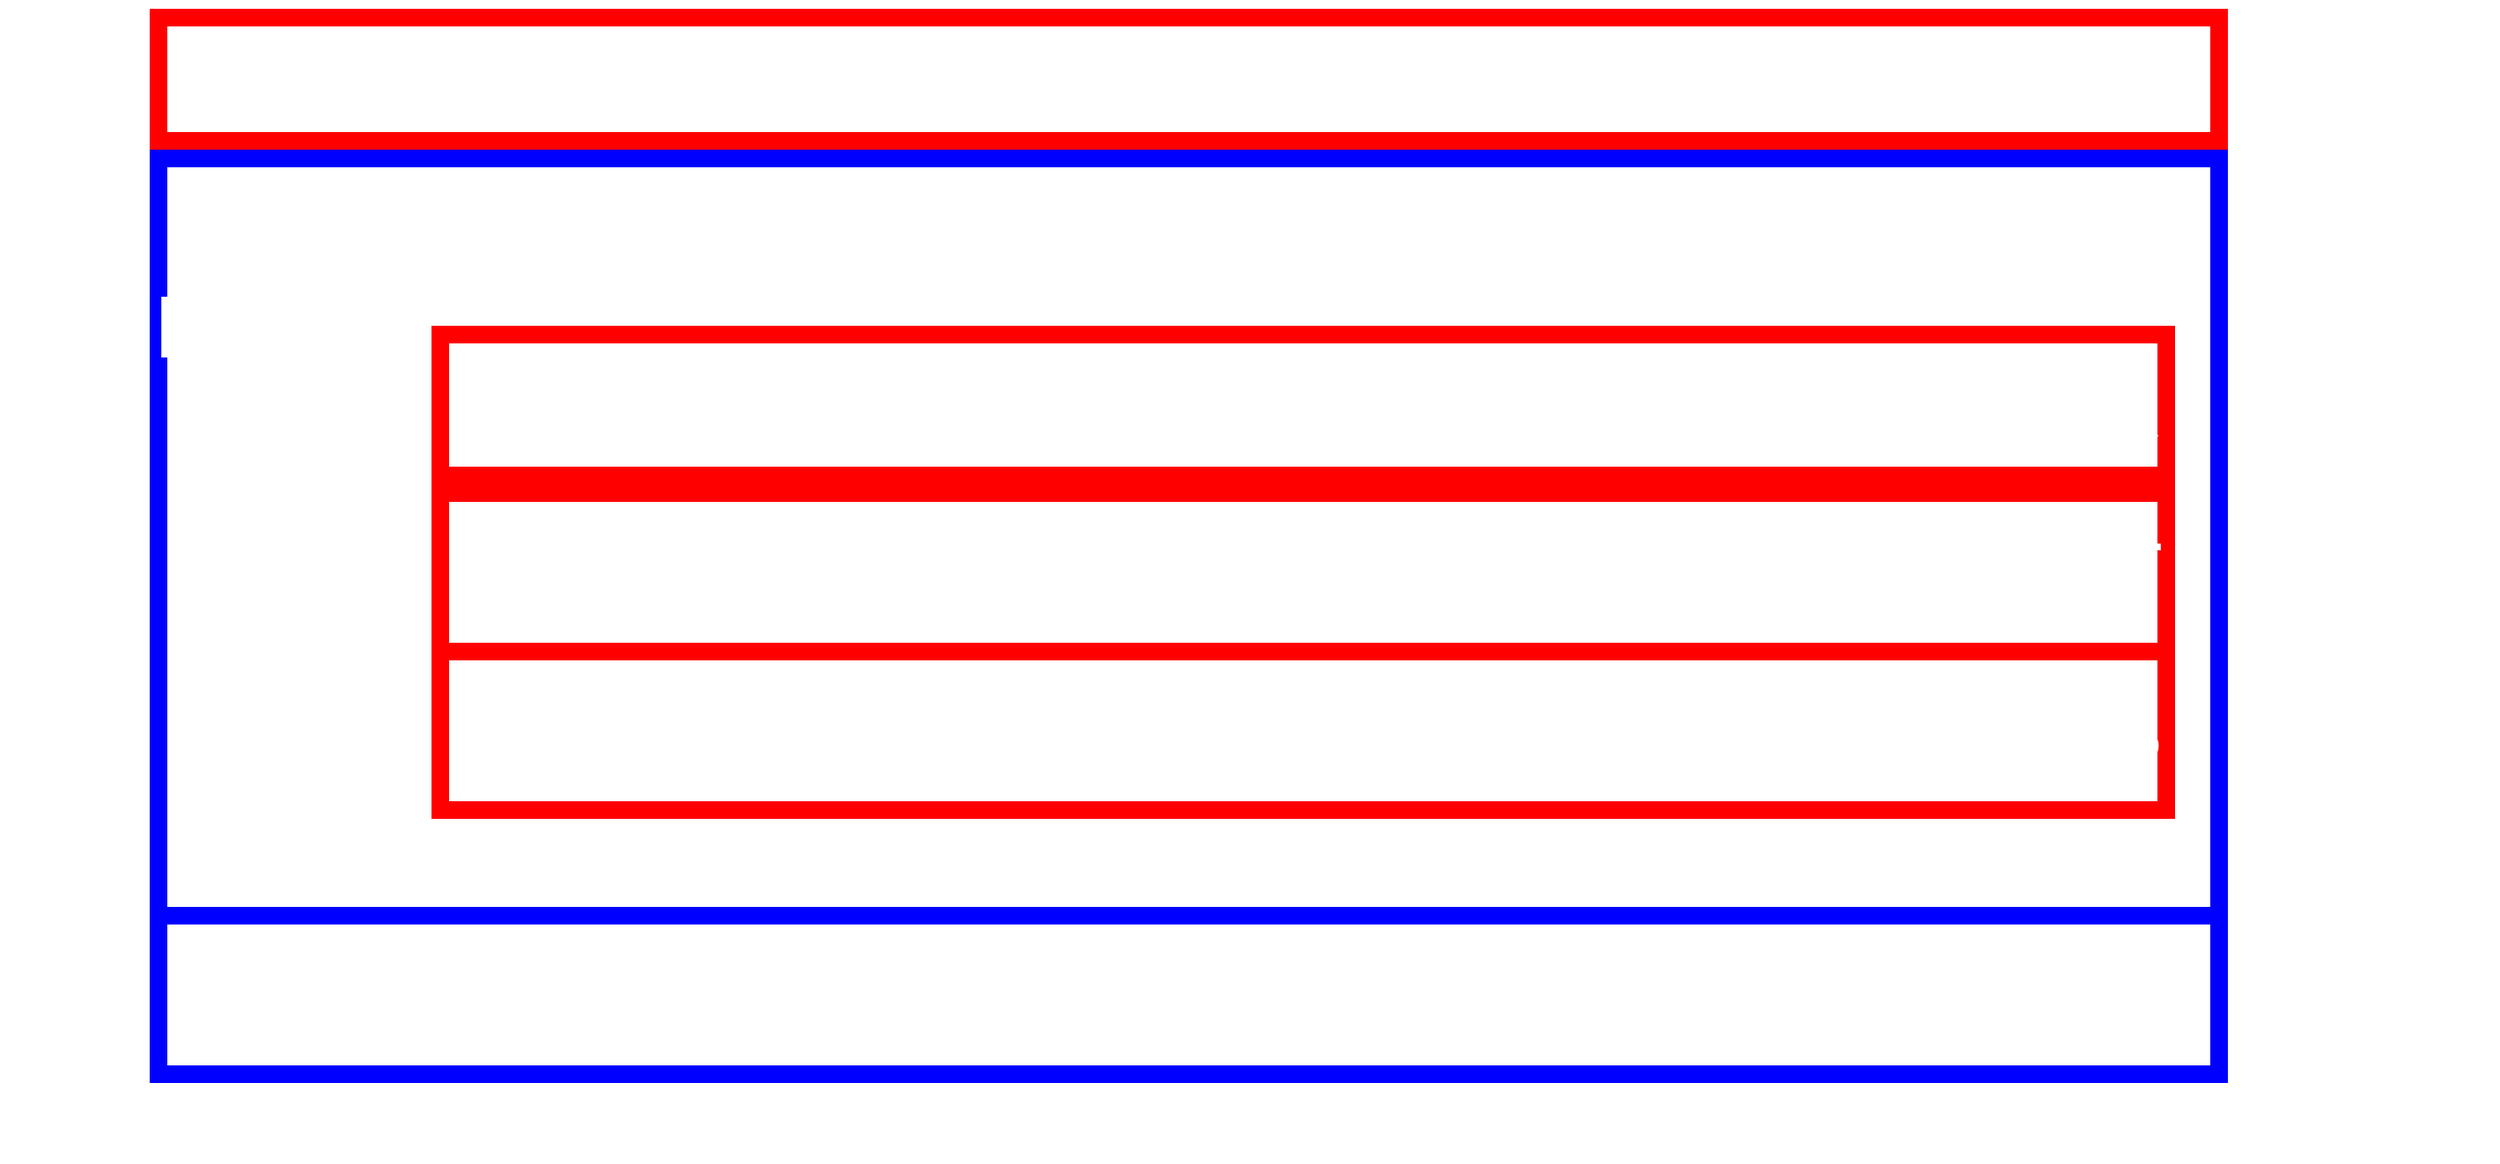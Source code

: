 <mxfile version="16.6.4" type="device" pages="2"><diagram id="_OIRItD6fWwFqpPupiK1" name="Page-1"><mxGraphModel dx="1323" dy="702" grid="1" gridSize="10" guides="1" tooltips="1" connect="1" arrows="1" fold="1" page="1" pageScale="1" pageWidth="827" pageHeight="1169" math="0" shadow="0"><root><mxCell id="0"/><mxCell id="1" parent="0"/><mxCell id="wwB6135TKnf8zo7EXPYh-1" value="" style="shape=image;verticalLabelPosition=bottom;labelBackgroundColor=default;verticalAlign=top;aspect=fixed;imageAspect=0;image=https://i.pinimg.com/originals/5f/c6/64/5fc6641b084d6952e5dc31aaa207cc50.jpg;fontColor=#FFFFFF;fontSize=50;" vertex="1" parent="1"><mxGeometry x="20" y="10" width="1418.2" height="660" as="geometry"/></mxCell><mxCell id="wwB6135TKnf8zo7EXPYh-2" value="NAV" style="rounded=0;whiteSpace=wrap;html=1;fillColor=none;strokeWidth=10;strokeColor=#FF0000;fontColor=#FFFFFF;fontSize=50;" vertex="1" parent="1"><mxGeometry x="110" y="20" width="1170" height="70" as="geometry"/></mxCell><mxCell id="wwB6135TKnf8zo7EXPYh-5" value="" style="rounded=0;whiteSpace=wrap;html=1;fillColor=none;strokeWidth=10;strokeColor=#0000FF;fontColor=#FFFFFF;fontSize=50;" vertex="1" parent="1"><mxGeometry x="110" y="100" width="1170" height="430" as="geometry"/></mxCell><mxCell id="wwB6135TKnf8zo7EXPYh-3" value="HEADER" style="rounded=0;whiteSpace=wrap;html=1;fillColor=none;strokeWidth=10;strokeColor=#FF0000;fontColor=#FFFFFF;fontSize=50;align=right;" vertex="1" parent="1"><mxGeometry x="270" y="200" width="980" height="80" as="geometry"/></mxCell><mxCell id="wwB6135TKnf8zo7EXPYh-4" value="MAIN/CONTENT" style="rounded=0;whiteSpace=wrap;html=1;fillColor=none;strokeWidth=10;strokeColor=#FF0000;fontColor=#FFFFFF;fontSize=50;align=right;" vertex="1" parent="1"><mxGeometry x="270" y="290" width="980" height="90" as="geometry"/></mxCell><mxCell id="wwB6135TKnf8zo7EXPYh-6" value="FOOTER" style="rounded=0;whiteSpace=wrap;html=1;fillColor=none;strokeWidth=10;strokeColor=#0000FF;fontColor=#FFFFFF;fontSize=50;" vertex="1" parent="1"><mxGeometry x="110" y="530" width="1170" height="90" as="geometry"/></mxCell><mxCell id="wwB6135TKnf8zo7EXPYh-7" value="MAIN" style="text;html=1;strokeColor=none;fillColor=none;align=center;verticalAlign=middle;whiteSpace=wrap;rounded=0;fontSize=50;fontColor=#FFFFFF;" vertex="1" parent="1"><mxGeometry x="140" y="180" width="60" height="30" as="geometry"/></mxCell><mxCell id="GiQ9J11EFmbdyZyFBvJb-1" value="BUTTONS" style="rounded=0;whiteSpace=wrap;html=1;fillColor=none;strokeWidth=10;strokeColor=#FF0000;fontColor=#FFFFFF;fontSize=50;align=right;" vertex="1" parent="1"><mxGeometry x="270" y="380" width="980" height="90" as="geometry"/></mxCell></root></mxGraphModel></diagram><diagram id="0lJ9snyhRwJgDxmBuZXz" name="Page-2"><mxGraphModel dx="439" dy="689" grid="1" gridSize="10" guides="1" tooltips="1" connect="1" arrows="1" fold="1" page="1" pageScale="1" pageWidth="827" pageHeight="1169" math="0" shadow="0"><root><mxCell id="Kb3ioCNPTq6jWH5gmfNl-0"/><mxCell id="Kb3ioCNPTq6jWH5gmfNl-1" parent="Kb3ioCNPTq6jWH5gmfNl-0"/><mxCell id="Kb3ioCNPTq6jWH5gmfNl-3" value="&lt;font&gt;NAV&lt;/font&gt;" style="rounded=0;whiteSpace=wrap;html=1;fillColor=none;strokeWidth=10;strokeColor=#FF0000;fontColor=#000000;fontSize=50;" vertex="1" parent="Kb3ioCNPTq6jWH5gmfNl-1"><mxGeometry x="110" y="20" width="1170" height="70" as="geometry"/></mxCell><mxCell id="Kb3ioCNPTq6jWH5gmfNl-4" value="MAIN" style="rounded=0;whiteSpace=wrap;html=1;fillColor=none;strokeWidth=10;strokeColor=#0000FF;fontColor=#000000;fontSize=50;align=left;verticalAlign=top;" vertex="1" parent="Kb3ioCNPTq6jWH5gmfNl-1"><mxGeometry x="110" y="100" width="1170" height="430" as="geometry"/></mxCell><mxCell id="Kb3ioCNPTq6jWH5gmfNl-5" value="HEADER" style="rounded=0;whiteSpace=wrap;html=1;fillColor=none;strokeWidth=10;strokeColor=#FF0000;fontColor=#000000;fontSize=50;align=center;" vertex="1" parent="Kb3ioCNPTq6jWH5gmfNl-1"><mxGeometry x="120" y="200" width="1150" height="80" as="geometry"/></mxCell><mxCell id="Kb3ioCNPTq6jWH5gmfNl-6" value="main/content" style="rounded=0;whiteSpace=wrap;html=1;fillColor=none;strokeWidth=10;strokeColor=#FF0000;fontColor=#000000;fontSize=50;align=center;" vertex="1" parent="Kb3ioCNPTq6jWH5gmfNl-1"><mxGeometry x="120" y="290" width="1150" height="180" as="geometry"/></mxCell><mxCell id="Kb3ioCNPTq6jWH5gmfNl-7" value="FOOTER" style="rounded=0;whiteSpace=wrap;html=1;fillColor=none;strokeWidth=10;strokeColor=#0000FF;fontColor=#000000;fontSize=50;" vertex="1" parent="Kb3ioCNPTq6jWH5gmfNl-1"><mxGeometry x="110" y="530" width="1170" height="90" as="geometry"/></mxCell></root></mxGraphModel></diagram></mxfile>
